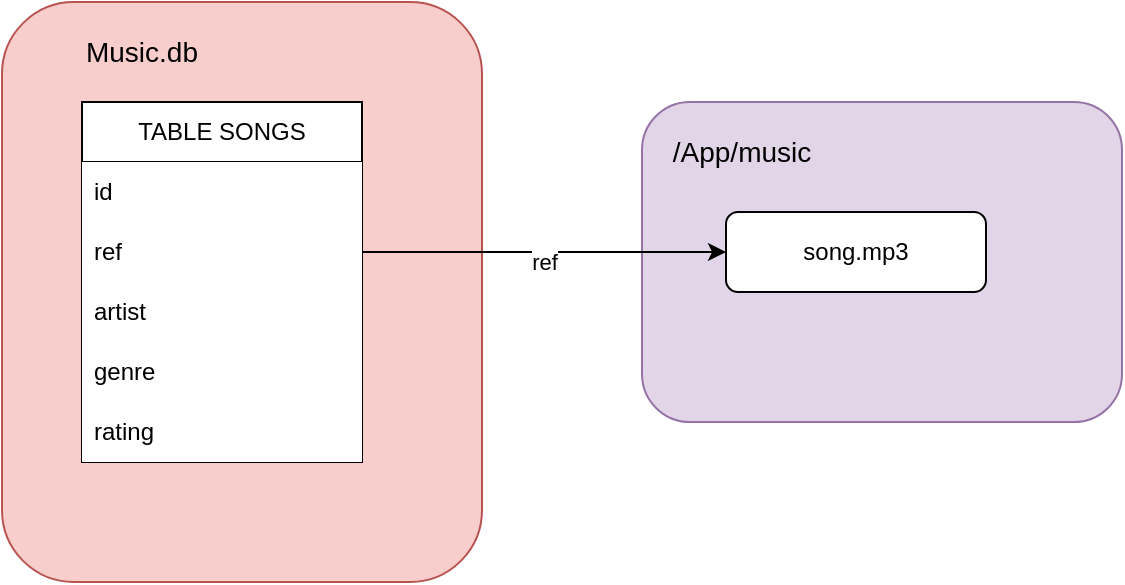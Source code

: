 <mxfile version="24.0.5" type="github">
  <diagram name="Page-1" id="auBJcg3qMlj52MuuG0di">
    <mxGraphModel dx="954" dy="541" grid="1" gridSize="10" guides="1" tooltips="1" connect="1" arrows="1" fold="1" page="1" pageScale="1" pageWidth="827" pageHeight="1169" math="0" shadow="0">
      <root>
        <mxCell id="0" />
        <mxCell id="1" parent="0" />
        <mxCell id="tKMAQI-U45Cic5--_UHk-14" value="" style="rounded=1;whiteSpace=wrap;html=1;fillColor=#e1d5e7;strokeColor=#9673a6;" vertex="1" parent="1">
          <mxGeometry x="440" y="120" width="240" height="160" as="geometry" />
        </mxCell>
        <mxCell id="tKMAQI-U45Cic5--_UHk-1" value="" style="rounded=1;whiteSpace=wrap;html=1;fillColor=#f8cecc;strokeColor=#b85450;" vertex="1" parent="1">
          <mxGeometry x="120" y="70" width="240" height="290" as="geometry" />
        </mxCell>
        <mxCell id="tKMAQI-U45Cic5--_UHk-3" value="TABLE SONGS" style="swimlane;fontStyle=0;childLayout=stackLayout;horizontal=1;startSize=30;horizontalStack=0;resizeParent=1;resizeParentMax=0;resizeLast=0;collapsible=1;marginBottom=0;whiteSpace=wrap;html=1;fillColor=default;" vertex="1" parent="1">
          <mxGeometry x="160" y="120" width="140" height="180" as="geometry" />
        </mxCell>
        <mxCell id="tKMAQI-U45Cic5--_UHk-4" value="id" style="text;strokeColor=none;fillColor=default;align=left;verticalAlign=middle;spacingLeft=4;spacingRight=4;overflow=hidden;points=[[0,0.5],[1,0.5]];portConstraint=eastwest;rotatable=0;whiteSpace=wrap;html=1;" vertex="1" parent="tKMAQI-U45Cic5--_UHk-3">
          <mxGeometry y="30" width="140" height="30" as="geometry" />
        </mxCell>
        <mxCell id="tKMAQI-U45Cic5--_UHk-9" value="ref" style="text;strokeColor=none;fillColor=default;align=left;verticalAlign=middle;spacingLeft=4;spacingRight=4;overflow=hidden;points=[[0,0.5],[1,0.5]];portConstraint=eastwest;rotatable=0;whiteSpace=wrap;html=1;" vertex="1" parent="tKMAQI-U45Cic5--_UHk-3">
          <mxGeometry y="60" width="140" height="30" as="geometry" />
        </mxCell>
        <mxCell id="tKMAQI-U45Cic5--_UHk-5" value="artist" style="text;strokeColor=none;fillColor=default;align=left;verticalAlign=middle;spacingLeft=4;spacingRight=4;overflow=hidden;points=[[0,0.5],[1,0.5]];portConstraint=eastwest;rotatable=0;whiteSpace=wrap;html=1;" vertex="1" parent="tKMAQI-U45Cic5--_UHk-3">
          <mxGeometry y="90" width="140" height="30" as="geometry" />
        </mxCell>
        <mxCell id="tKMAQI-U45Cic5--_UHk-6" value="genre" style="text;strokeColor=none;fillColor=default;align=left;verticalAlign=middle;spacingLeft=4;spacingRight=4;overflow=hidden;points=[[0,0.5],[1,0.5]];portConstraint=eastwest;rotatable=0;whiteSpace=wrap;html=1;" vertex="1" parent="tKMAQI-U45Cic5--_UHk-3">
          <mxGeometry y="120" width="140" height="30" as="geometry" />
        </mxCell>
        <mxCell id="tKMAQI-U45Cic5--_UHk-8" value="rating" style="text;strokeColor=none;fillColor=default;align=left;verticalAlign=middle;spacingLeft=4;spacingRight=4;overflow=hidden;points=[[0,0.5],[1,0.5]];portConstraint=eastwest;rotatable=0;whiteSpace=wrap;html=1;" vertex="1" parent="tKMAQI-U45Cic5--_UHk-3">
          <mxGeometry y="150" width="140" height="30" as="geometry" />
        </mxCell>
        <mxCell id="tKMAQI-U45Cic5--_UHk-10" value="song.mp3" style="rounded=1;whiteSpace=wrap;html=1;" vertex="1" parent="1">
          <mxGeometry x="482" y="175" width="130" height="40" as="geometry" />
        </mxCell>
        <mxCell id="tKMAQI-U45Cic5--_UHk-11" style="edgeStyle=orthogonalEdgeStyle;rounded=0;orthogonalLoop=1;jettySize=auto;html=1;exitX=1;exitY=0.5;exitDx=0;exitDy=0;entryX=0;entryY=0.5;entryDx=0;entryDy=0;" edge="1" parent="1" source="tKMAQI-U45Cic5--_UHk-9" target="tKMAQI-U45Cic5--_UHk-10">
          <mxGeometry relative="1" as="geometry" />
        </mxCell>
        <mxCell id="tKMAQI-U45Cic5--_UHk-12" value="ref" style="edgeLabel;html=1;align=center;verticalAlign=middle;resizable=0;points=[];" vertex="1" connectable="0" parent="tKMAQI-U45Cic5--_UHk-11">
          <mxGeometry x="-0.04" y="-1" relative="1" as="geometry">
            <mxPoint x="3" y="4" as="offset" />
          </mxGeometry>
        </mxCell>
        <mxCell id="tKMAQI-U45Cic5--_UHk-13" value="Music.db" style="text;html=1;align=center;verticalAlign=middle;whiteSpace=wrap;rounded=0;fontSize=14;" vertex="1" parent="1">
          <mxGeometry x="160" y="80" width="60" height="30" as="geometry" />
        </mxCell>
        <mxCell id="tKMAQI-U45Cic5--_UHk-15" value="&lt;font style=&quot;font-size: 14px;&quot;&gt;/App/music&lt;/font&gt;" style="text;html=1;align=center;verticalAlign=middle;whiteSpace=wrap;rounded=0;" vertex="1" parent="1">
          <mxGeometry x="450" y="130" width="80" height="30" as="geometry" />
        </mxCell>
      </root>
    </mxGraphModel>
  </diagram>
</mxfile>
